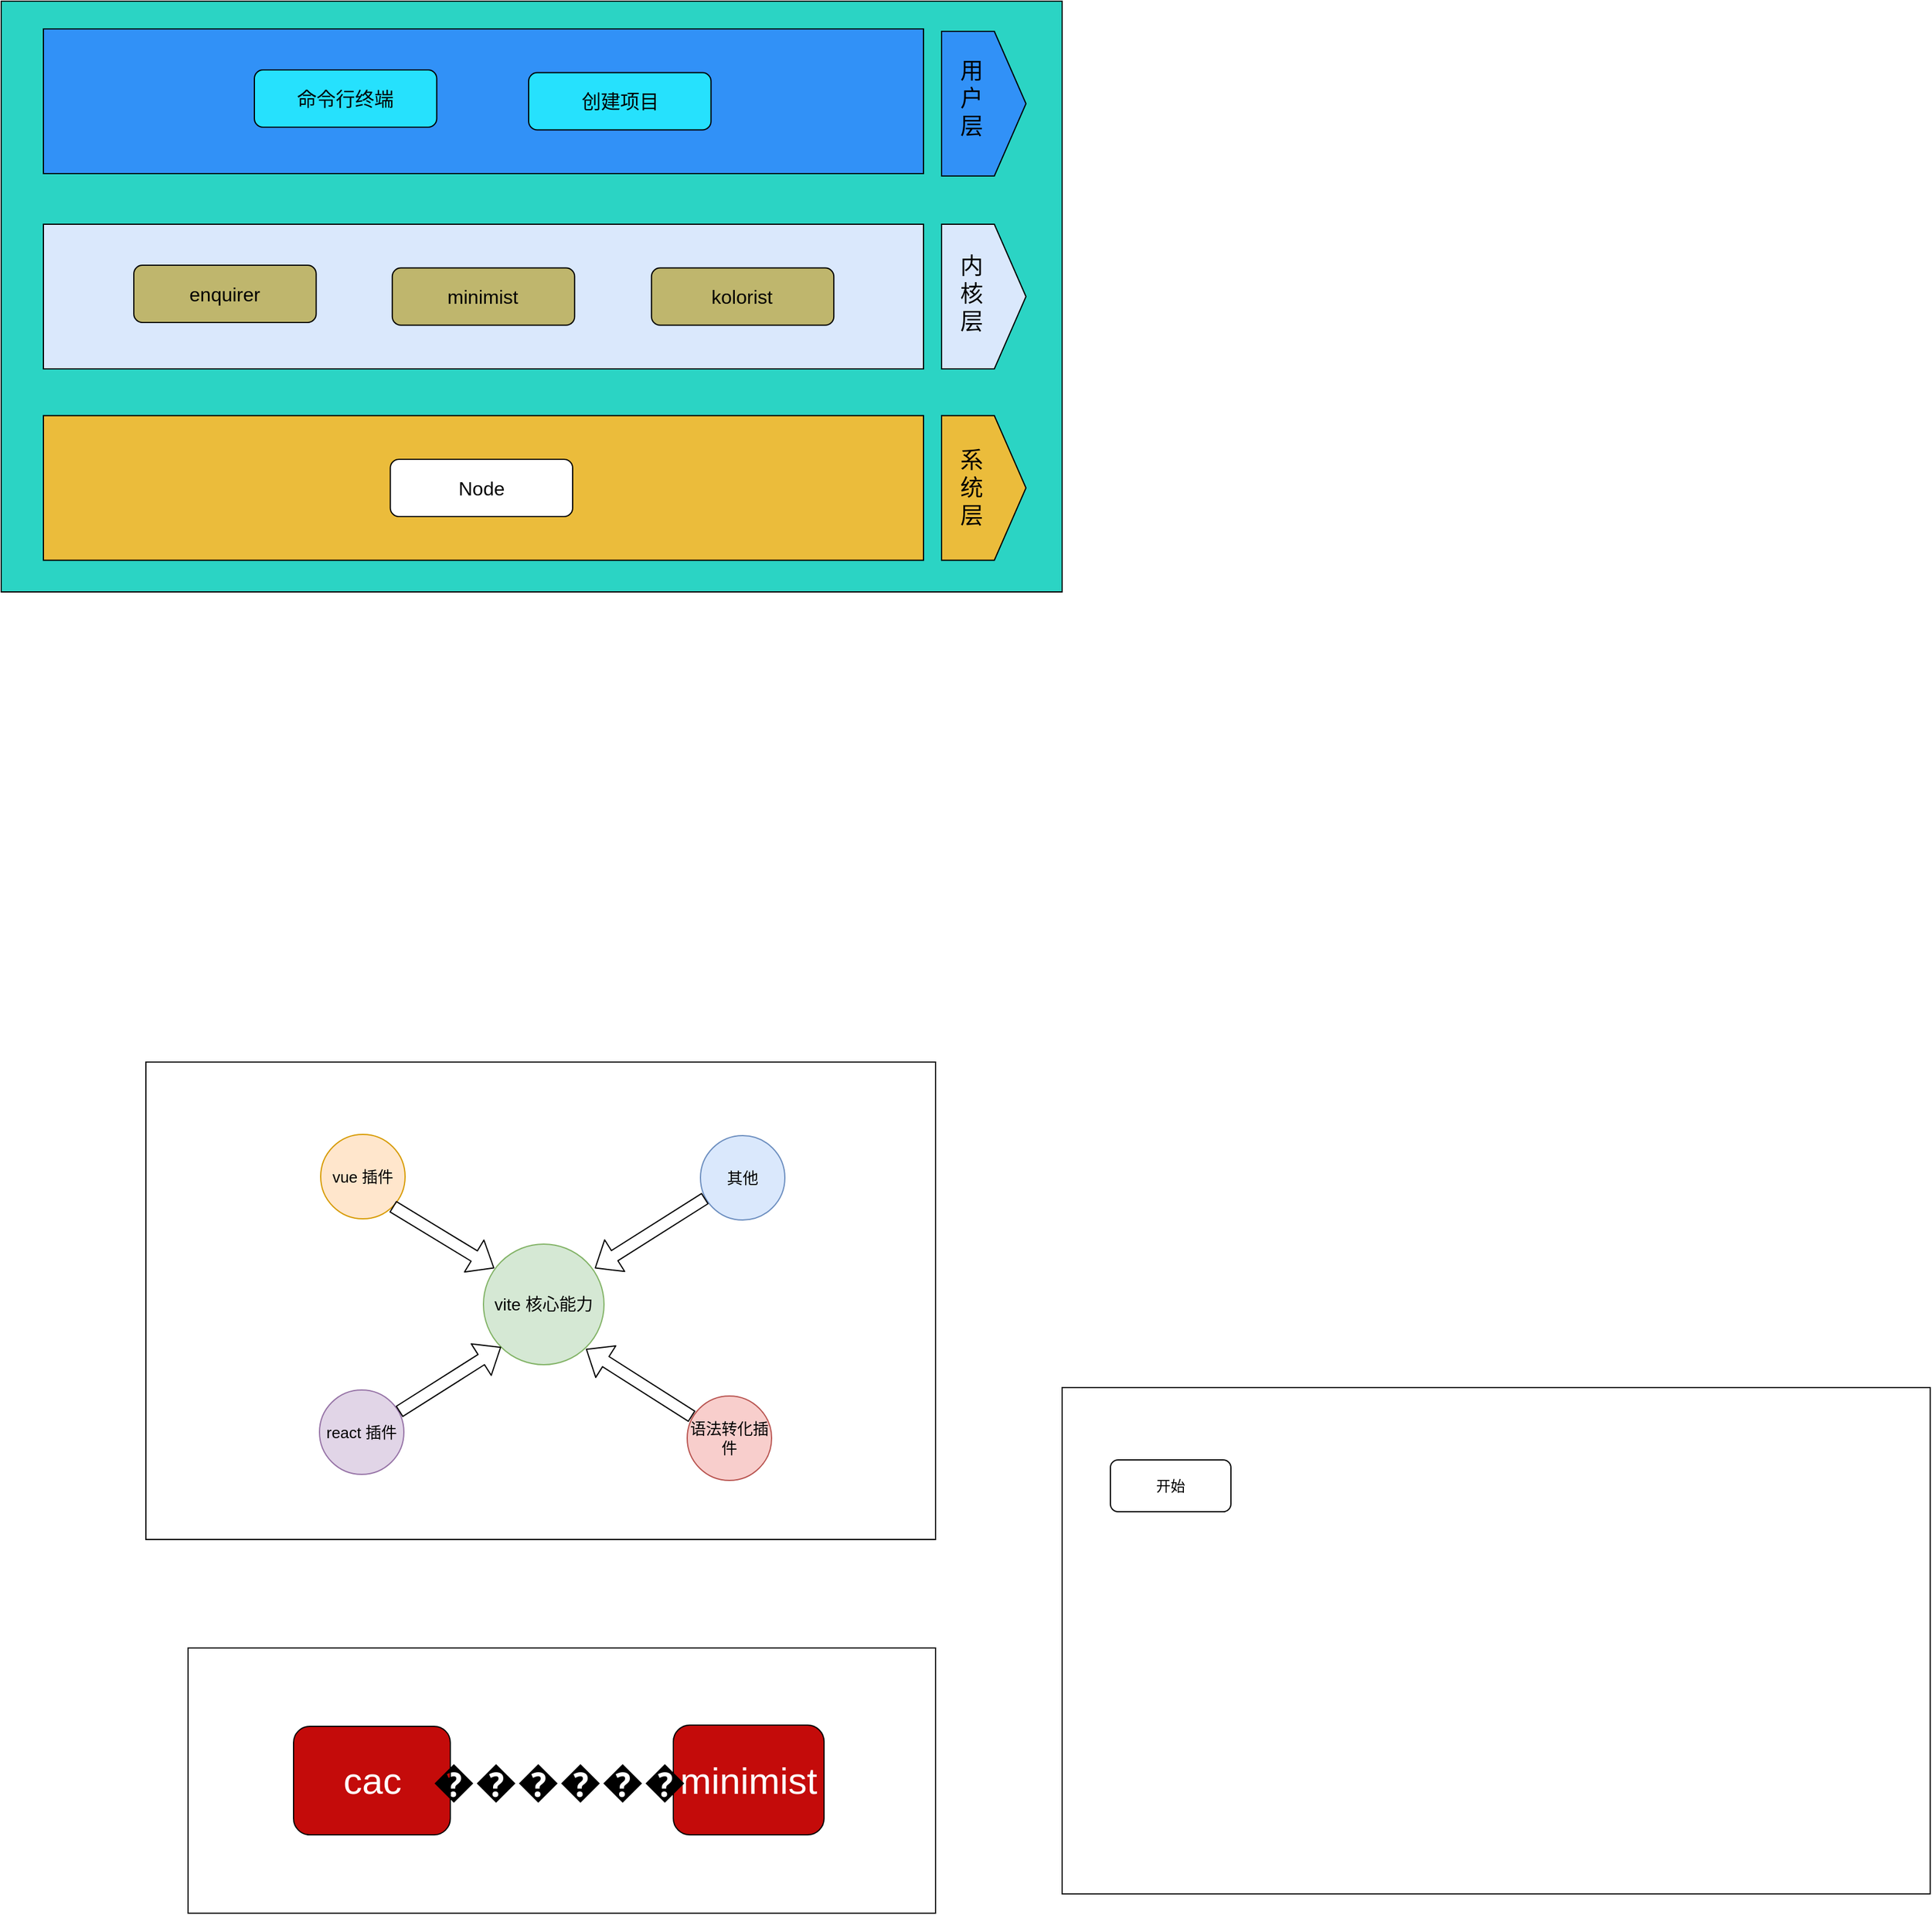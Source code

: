 <mxfile version="14.2.9" type="github">
  <diagram id="pyGN-eEyPUiRJIVcAAuR" name="Page-1">
    <mxGraphModel dx="946" dy="548" grid="1" gridSize="10" guides="1" tooltips="1" connect="1" arrows="1" fold="1" page="1" pageScale="1" pageWidth="3300" pageHeight="4681" math="0" shadow="0">
      <root>
        <mxCell id="0" />
        <mxCell id="1" parent="0" />
        <mxCell id="Cc5adJ6XSfBMr0R2Tor6-2" value="" style="rounded=0;whiteSpace=wrap;html=1;fillColor=#2BD4C4;" parent="1" vertex="1">
          <mxGeometry x="230" y="90" width="880" height="490" as="geometry" />
        </mxCell>
        <mxCell id="Cc5adJ6XSfBMr0R2Tor6-15" value="" style="rounded=0;whiteSpace=wrap;html=1;" parent="1" vertex="1">
          <mxGeometry x="350" y="970" width="655" height="396" as="geometry" />
        </mxCell>
        <mxCell id="Cc5adJ6XSfBMr0R2Tor6-16" value="&lt;font style=&quot;font-size: 14px&quot;&gt;vite 核心能力&lt;/font&gt;" style="ellipse;whiteSpace=wrap;html=1;aspect=fixed;fillColor=#d5e8d4;strokeColor=#82b366;" parent="1" vertex="1">
          <mxGeometry x="630" y="1121" width="100" height="100" as="geometry" />
        </mxCell>
        <mxCell id="Cc5adJ6XSfBMr0R2Tor6-17" value="&lt;font style=&quot;font-size: 13px&quot;&gt;vue 插件&lt;/font&gt;" style="ellipse;whiteSpace=wrap;html=1;aspect=fixed;fillColor=#ffe6cc;strokeColor=#d79b00;" parent="1" vertex="1">
          <mxGeometry x="495" y="1030" width="70" height="70" as="geometry" />
        </mxCell>
        <mxCell id="Cc5adJ6XSfBMr0R2Tor6-18" value="&lt;font style=&quot;font-size: 13px&quot;&gt;react 插件&lt;/font&gt;" style="ellipse;whiteSpace=wrap;html=1;aspect=fixed;fillColor=#e1d5e7;strokeColor=#9673a6;" parent="1" vertex="1">
          <mxGeometry x="494" y="1242" width="70" height="70" as="geometry" />
        </mxCell>
        <mxCell id="Cc5adJ6XSfBMr0R2Tor6-19" value="&lt;font style=&quot;font-size: 13px&quot;&gt;语法转化插件&lt;/font&gt;" style="ellipse;whiteSpace=wrap;html=1;aspect=fixed;fillColor=#f8cecc;strokeColor=#b85450;" parent="1" vertex="1">
          <mxGeometry x="799" y="1247" width="70" height="70" as="geometry" />
        </mxCell>
        <mxCell id="Cc5adJ6XSfBMr0R2Tor6-20" value="&lt;font style=&quot;font-size: 13px&quot;&gt;其他&lt;/font&gt;" style="ellipse;whiteSpace=wrap;html=1;aspect=fixed;fillColor=#dae8fc;strokeColor=#6c8ebf;" parent="1" vertex="1">
          <mxGeometry x="810" y="1031" width="70" height="70" as="geometry" />
        </mxCell>
        <mxCell id="Cc5adJ6XSfBMr0R2Tor6-21" value="" style="shape=flexArrow;endArrow=classic;html=1;exitX=0.043;exitY=0.229;exitDx=0;exitDy=0;exitPerimeter=0;" parent="1" edge="1">
          <mxGeometry width="50" height="50" relative="1" as="geometry">
            <mxPoint x="803.01" y="1264.03" as="sourcePoint" />
            <mxPoint x="715" y="1208" as="targetPoint" />
          </mxGeometry>
        </mxCell>
        <mxCell id="Cc5adJ6XSfBMr0R2Tor6-22" value="" style="shape=flexArrow;endArrow=classic;html=1;entryX=1;entryY=1;entryDx=0;entryDy=0;exitX=0.057;exitY=0.743;exitDx=0;exitDy=0;exitPerimeter=0;" parent="1" edge="1">
          <mxGeometry width="50" height="50" relative="1" as="geometry">
            <mxPoint x="813.99" y="1083.01" as="sourcePoint" />
            <mxPoint x="722.345" y="1140.995" as="targetPoint" />
          </mxGeometry>
        </mxCell>
        <mxCell id="Cc5adJ6XSfBMr0R2Tor6-23" value="" style="shape=flexArrow;endArrow=classic;html=1;entryX=0;entryY=1;entryDx=0;entryDy=0;" parent="1" target="Cc5adJ6XSfBMr0R2Tor6-16" edge="1">
          <mxGeometry width="50" height="50" relative="1" as="geometry">
            <mxPoint x="560" y="1260" as="sourcePoint" />
            <mxPoint x="479.995" y="1194.325" as="targetPoint" />
          </mxGeometry>
        </mxCell>
        <mxCell id="Cc5adJ6XSfBMr0R2Tor6-24" value="" style="shape=flexArrow;endArrow=classic;html=1;entryX=0.09;entryY=0.2;entryDx=0;entryDy=0;entryPerimeter=0;exitX=1;exitY=1;exitDx=0;exitDy=0;" parent="1" source="Cc5adJ6XSfBMr0R2Tor6-17" target="Cc5adJ6XSfBMr0R2Tor6-16" edge="1">
          <mxGeometry width="50" height="50" relative="1" as="geometry">
            <mxPoint x="565" y="1091.82" as="sourcePoint" />
            <mxPoint x="649.645" y="1038.175" as="targetPoint" />
          </mxGeometry>
        </mxCell>
        <mxCell id="Cc5adJ6XSfBMr0R2Tor6-26" value="" style="rounded=0;whiteSpace=wrap;html=1;" parent="1" vertex="1">
          <mxGeometry x="385" y="1456" width="620" height="220" as="geometry" />
        </mxCell>
        <mxCell id="Cc5adJ6XSfBMr0R2Tor6-28" value="" style="rounded=1;whiteSpace=wrap;html=1;fillColor=#c40b0a;" parent="1" vertex="1">
          <mxGeometry x="472.5" y="1521" width="130" height="90" as="geometry" />
        </mxCell>
        <mxCell id="Cc5adJ6XSfBMr0R2Tor6-29" value="&lt;font style=&quot;font-size: 31px&quot; color=&quot;#ffffff&quot;&gt;cac&lt;/font&gt;" style="text;html=1;strokeColor=none;fillColor=none;align=center;verticalAlign=middle;whiteSpace=wrap;rounded=0;" parent="1" vertex="1">
          <mxGeometry x="517.5" y="1555.5" width="40" height="20" as="geometry" />
        </mxCell>
        <mxCell id="Cc5adJ6XSfBMr0R2Tor6-30" value="" style="rounded=1;whiteSpace=wrap;html=1;fillColor=#c40b0a;" parent="1" vertex="1">
          <mxGeometry x="787.5" y="1520" width="125" height="91" as="geometry" />
        </mxCell>
        <mxCell id="Cc5adJ6XSfBMr0R2Tor6-31" value="&lt;font style=&quot;font-size: 31px&quot; color=&quot;#ffffff&quot;&gt;minimist&lt;/font&gt;" style="text;html=1;strokeColor=none;fillColor=none;align=center;verticalAlign=middle;whiteSpace=wrap;rounded=0;" parent="1" vertex="1">
          <mxGeometry x="830" y="1556" width="40" height="20" as="geometry" />
        </mxCell>
        <mxCell id="Cc5adJ6XSfBMr0R2Tor6-32" value="&lt;font style=&quot;font-size: 35px&quot;&gt;������&lt;/font&gt;" style="text;html=1;strokeColor=none;fillColor=none;align=center;verticalAlign=middle;whiteSpace=wrap;rounded=0;" parent="1" vertex="1">
          <mxGeometry x="667.5" y="1545.5" width="50" height="41" as="geometry" />
        </mxCell>
        <mxCell id="YNa5pKUTt9y0_Kpb98YN-3" value="" style="rounded=0;whiteSpace=wrap;html=1;fillColor=#EBBC3B;" vertex="1" parent="1">
          <mxGeometry x="265" y="433.75" width="730" height="120" as="geometry" />
        </mxCell>
        <mxCell id="YNa5pKUTt9y0_Kpb98YN-4" value="&lt;font style=&quot;font-size: 16px&quot;&gt;Node&lt;/font&gt;" style="rounded=1;whiteSpace=wrap;html=1;fillColor=#FFFFFF;" vertex="1" parent="1">
          <mxGeometry x="552.75" y="470" width="151.25" height="47.5" as="geometry" />
        </mxCell>
        <mxCell id="YNa5pKUTt9y0_Kpb98YN-6" value="" style="shape=offPageConnector;whiteSpace=wrap;html=1;fillColor=#EBBC3B;gradientColor=none;direction=north;" vertex="1" parent="1">
          <mxGeometry x="1010" y="433.75" width="70" height="120" as="geometry" />
        </mxCell>
        <mxCell id="YNa5pKUTt9y0_Kpb98YN-7" value="&lt;font style=&quot;font-size: 19px&quot;&gt;系&lt;br&gt;统&lt;br&gt;层&lt;br&gt;&lt;/font&gt;" style="text;html=1;strokeColor=none;fillColor=none;align=center;verticalAlign=middle;whiteSpace=wrap;rounded=0;" vertex="1" parent="1">
          <mxGeometry x="1010" y="480" width="50" height="27.5" as="geometry" />
        </mxCell>
        <mxCell id="YNa5pKUTt9y0_Kpb98YN-10" value="" style="rounded=0;whiteSpace=wrap;html=1;fillColor=#DAE8FC;" vertex="1" parent="1">
          <mxGeometry x="265" y="275" width="730" height="120" as="geometry" />
        </mxCell>
        <mxCell id="YNa5pKUTt9y0_Kpb98YN-11" value="&lt;font style=&quot;font-size: 16px&quot;&gt;enquirer&lt;/font&gt;" style="rounded=1;whiteSpace=wrap;html=1;fillColor=#BFB66D;" vertex="1" parent="1">
          <mxGeometry x="340" y="309" width="151.25" height="47.5" as="geometry" />
        </mxCell>
        <mxCell id="YNa5pKUTt9y0_Kpb98YN-12" value="&lt;font style=&quot;font-size: 16px&quot;&gt;minimist&lt;/font&gt;" style="rounded=1;whiteSpace=wrap;html=1;fillColor=#BFB66D;" vertex="1" parent="1">
          <mxGeometry x="554.38" y="311.25" width="151.25" height="47.5" as="geometry" />
        </mxCell>
        <mxCell id="YNa5pKUTt9y0_Kpb98YN-13" value="&lt;font style=&quot;font-size: 16px&quot;&gt;kolorist&lt;/font&gt;" style="rounded=1;whiteSpace=wrap;html=1;fillColor=#BFB66D;" vertex="1" parent="1">
          <mxGeometry x="769.38" y="311.25" width="151.25" height="47.5" as="geometry" />
        </mxCell>
        <mxCell id="YNa5pKUTt9y0_Kpb98YN-14" value="" style="shape=offPageConnector;whiteSpace=wrap;html=1;gradientColor=none;direction=north;fillColor=#DAE8FC;" vertex="1" parent="1">
          <mxGeometry x="1010" y="275" width="70" height="120" as="geometry" />
        </mxCell>
        <mxCell id="YNa5pKUTt9y0_Kpb98YN-15" value="" style="rounded=0;whiteSpace=wrap;html=1;fillColor=#3191F7;" vertex="1" parent="1">
          <mxGeometry x="265" y="113" width="730" height="120" as="geometry" />
        </mxCell>
        <mxCell id="YNa5pKUTt9y0_Kpb98YN-16" value="" style="shape=offPageConnector;whiteSpace=wrap;html=1;gradientColor=none;direction=north;fillColor=#3191F7;" vertex="1" parent="1">
          <mxGeometry x="1010" y="115" width="70" height="120" as="geometry" />
        </mxCell>
        <mxCell id="YNa5pKUTt9y0_Kpb98YN-17" value="&lt;font style=&quot;font-size: 16px&quot;&gt;命令行终端&lt;/font&gt;" style="rounded=1;whiteSpace=wrap;html=1;fillColor=#26E1FD;" vertex="1" parent="1">
          <mxGeometry x="440" y="147" width="151.25" height="47.5" as="geometry" />
        </mxCell>
        <mxCell id="YNa5pKUTt9y0_Kpb98YN-18" value="&lt;font style=&quot;font-size: 16px&quot;&gt;创建项目&lt;/font&gt;" style="rounded=1;whiteSpace=wrap;html=1;fillColor=#26E1FD;" vertex="1" parent="1">
          <mxGeometry x="667.5" y="149.25" width="151.25" height="47.5" as="geometry" />
        </mxCell>
        <mxCell id="YNa5pKUTt9y0_Kpb98YN-19" value="&lt;font style=&quot;font-size: 19px&quot;&gt;内&lt;br&gt;核&lt;br&gt;层&lt;br&gt;&lt;/font&gt;" style="text;html=1;strokeColor=none;fillColor=none;align=center;verticalAlign=middle;whiteSpace=wrap;rounded=0;" vertex="1" parent="1">
          <mxGeometry x="1010" y="319" width="50" height="27.5" as="geometry" />
        </mxCell>
        <mxCell id="YNa5pKUTt9y0_Kpb98YN-20" value="&lt;font style=&quot;font-size: 19px&quot;&gt;用&lt;br&gt;户&lt;br&gt;层&lt;br&gt;&lt;/font&gt;" style="text;html=1;strokeColor=none;fillColor=none;align=center;verticalAlign=middle;whiteSpace=wrap;rounded=0;" vertex="1" parent="1">
          <mxGeometry x="1010" y="157" width="50" height="27.5" as="geometry" />
        </mxCell>
        <mxCell id="YNa5pKUTt9y0_Kpb98YN-21" value="" style="rounded=0;whiteSpace=wrap;html=1;strokeColor=#000000;gradientColor=none;fillColor=#ffff;" vertex="1" parent="1">
          <mxGeometry x="1110" y="1240" width="720" height="420" as="geometry" />
        </mxCell>
        <mxCell id="YNa5pKUTt9y0_Kpb98YN-22" value="开始" style="rounded=1;whiteSpace=wrap;html=1;strokeColor=#000000;fillColor=#ffff;gradientColor=none;" vertex="1" parent="1">
          <mxGeometry x="1150" y="1300" width="100" height="43" as="geometry" />
        </mxCell>
      </root>
    </mxGraphModel>
  </diagram>
</mxfile>

